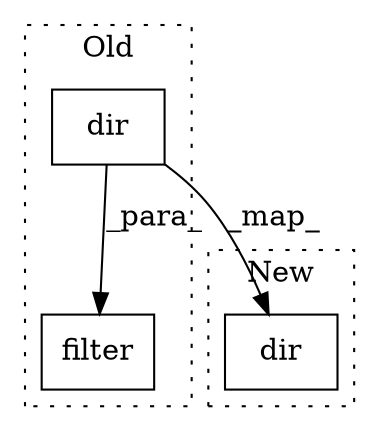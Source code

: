 digraph G {
subgraph cluster0 {
1 [label="dir" a="32" s="4368,4376" l="4,1" shape="box"];
3 [label="filter" a="32" s="4299,4377" l="7,1" shape="box"];
label = "Old";
style="dotted";
}
subgraph cluster1 {
2 [label="dir" a="32" s="4510,4518" l="4,1" shape="box"];
label = "New";
style="dotted";
}
1 -> 2 [label="_map_"];
1 -> 3 [label="_para_"];
}